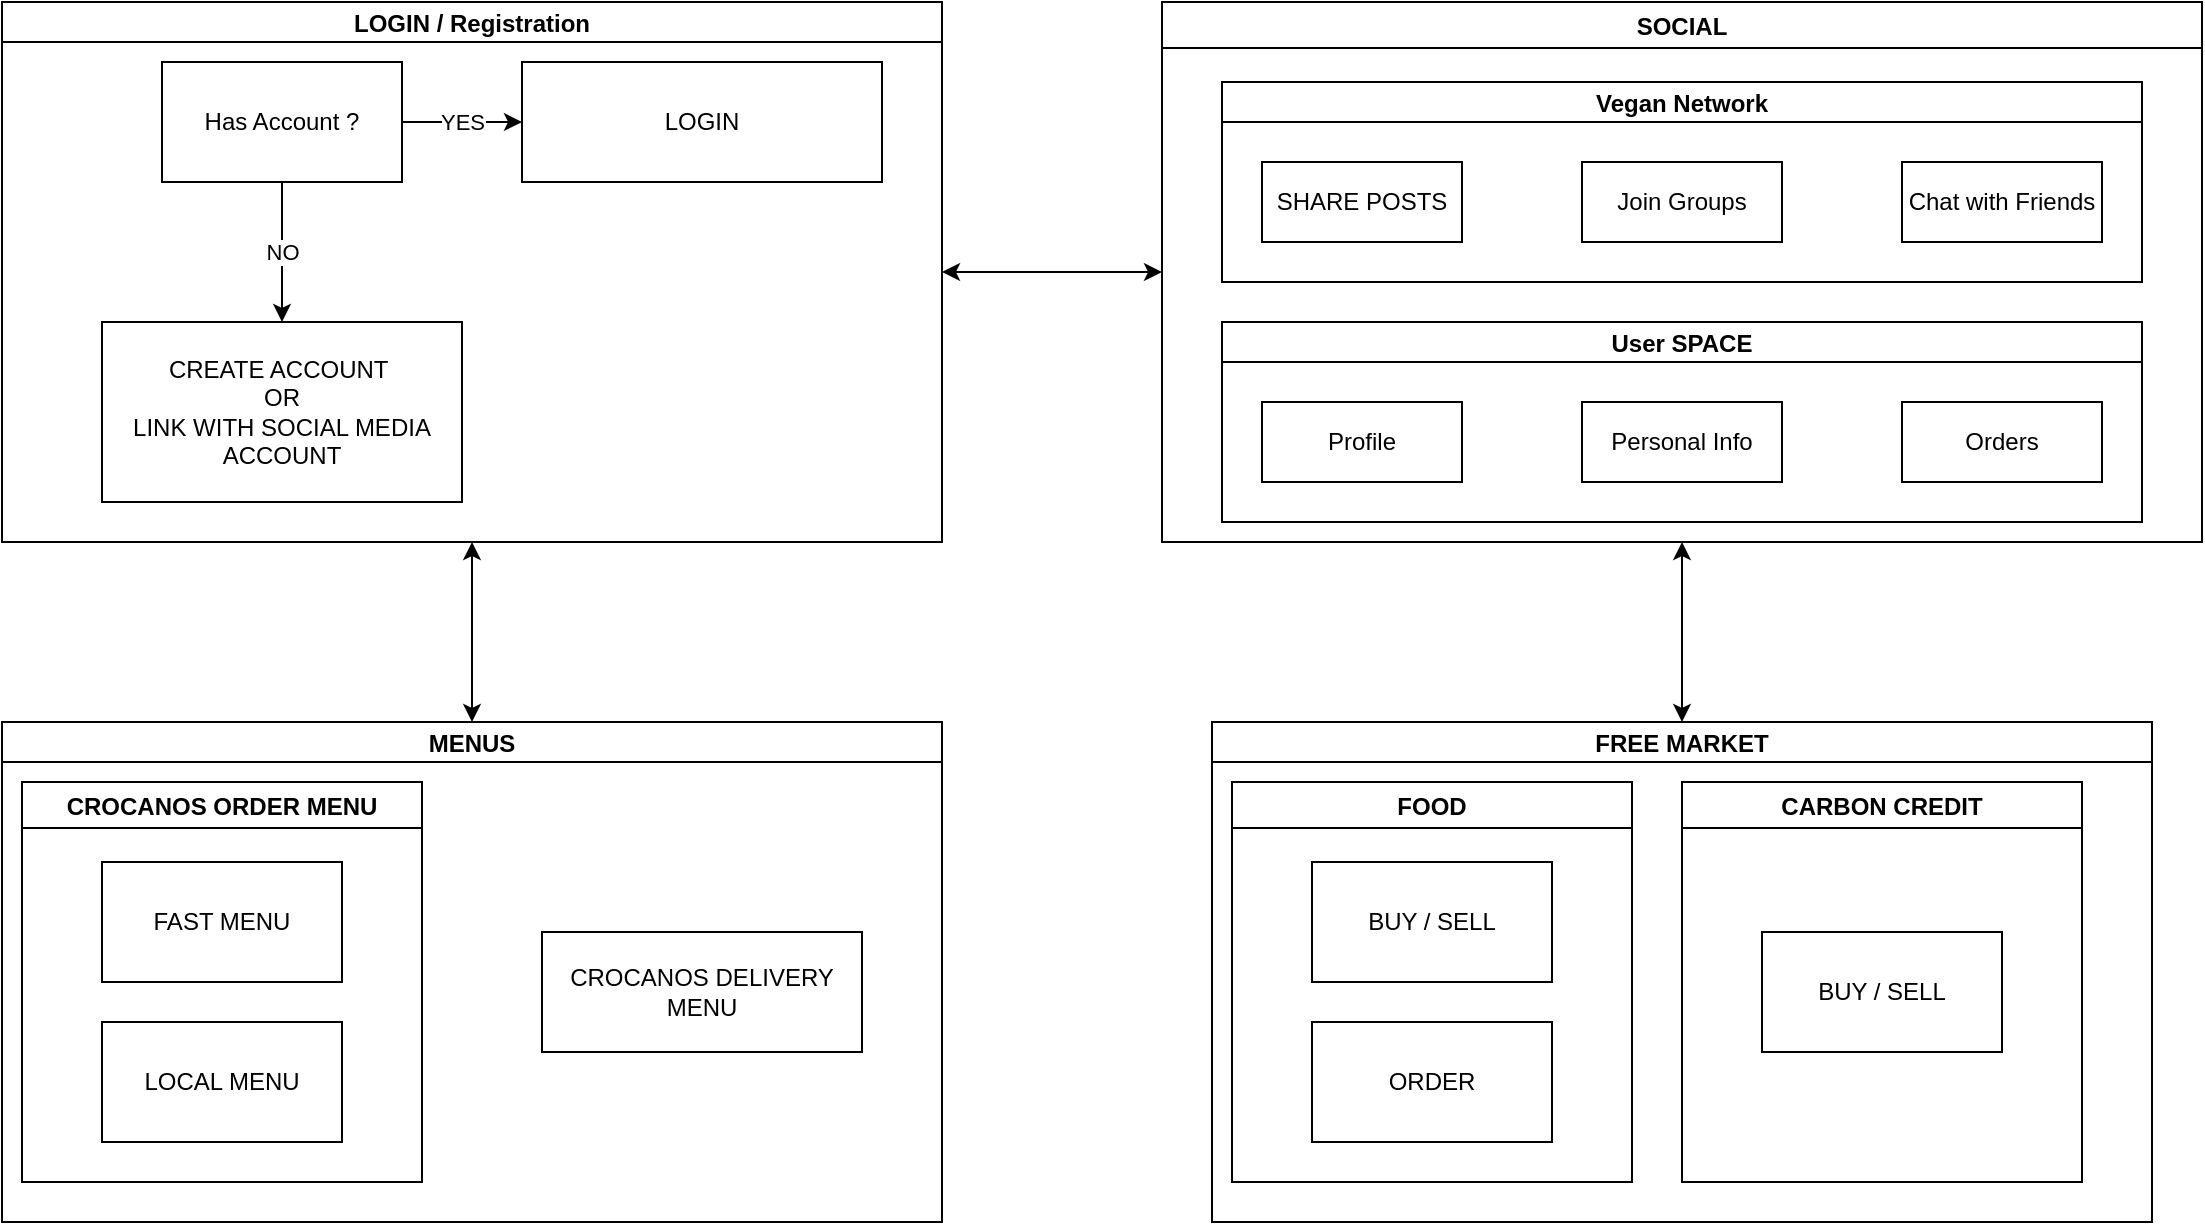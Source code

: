 <mxfile>
    <diagram id="8XA3GpsOWFWgcCZsbt7i" name="Page-1">
        <mxGraphModel dx="1769" dy="1101" grid="1" gridSize="10" guides="1" tooltips="1" connect="1" arrows="1" fold="1" page="1" pageScale="1" pageWidth="850" pageHeight="1100" math="0" shadow="0">
            <root>
                <mxCell id="0"/>
                <mxCell id="1" parent="0"/>
                <mxCell id="2" value="LOGIN / Registration" style="swimlane;startSize=20;horizontal=1;containerType=tree;newEdgeStyle={&quot;edgeStyle&quot;:&quot;elbowEdgeStyle&quot;,&quot;startArrow&quot;:&quot;none&quot;,&quot;endArrow&quot;:&quot;none&quot;};" vertex="1" parent="1">
                    <mxGeometry x="320" y="290" width="470" height="270" as="geometry"/>
                </mxCell>
                <mxCell id="19" value="" style="endArrow=classic;html=1;exitX=1;exitY=0.5;exitDx=0;exitDy=0;entryX=0;entryY=0.5;entryDx=0;entryDy=0;" edge="1" parent="2" source="22" target="26">
                    <mxGeometry relative="1" as="geometry">
                        <mxPoint x="70" y="110" as="sourcePoint"/>
                        <mxPoint x="340" y="130" as="targetPoint"/>
                    </mxGeometry>
                </mxCell>
                <mxCell id="20" value="YES" style="edgeLabel;resizable=0;html=1;align=center;verticalAlign=middle;" connectable="0" vertex="1" parent="19">
                    <mxGeometry relative="1" as="geometry"/>
                </mxCell>
                <mxCell id="22" value="Has Account ?" style="rounded=0;whiteSpace=wrap;html=1;" vertex="1" parent="2">
                    <mxGeometry x="80" y="30" width="120" height="60" as="geometry"/>
                </mxCell>
                <mxCell id="25" value="CREATE ACCOUNT&amp;nbsp;&lt;br&gt;OR &lt;br&gt;LINK WITH SOCIAL MEDIA ACCOUNT" style="rounded=0;whiteSpace=wrap;html=1;" vertex="1" parent="2">
                    <mxGeometry x="50" y="160" width="180" height="90" as="geometry"/>
                </mxCell>
                <mxCell id="23" value="" style="endArrow=classic;html=1;exitX=0.5;exitY=1;exitDx=0;exitDy=0;" edge="1" parent="2" source="22" target="25">
                    <mxGeometry relative="1" as="geometry">
                        <mxPoint x="150" y="100" as="sourcePoint"/>
                        <mxPoint x="100" y="140" as="targetPoint"/>
                    </mxGeometry>
                </mxCell>
                <mxCell id="24" value="NO" style="edgeLabel;resizable=0;html=1;align=center;verticalAlign=middle;" connectable="0" vertex="1" parent="23">
                    <mxGeometry relative="1" as="geometry"/>
                </mxCell>
                <mxCell id="26" value="LOGIN" style="rounded=0;whiteSpace=wrap;html=1;" vertex="1" parent="2">
                    <mxGeometry x="260" y="30" width="180" height="60" as="geometry"/>
                </mxCell>
                <mxCell id="36" value="MENUS" style="swimlane;startSize=20;horizontal=1;containerType=tree;newEdgeStyle={&quot;edgeStyle&quot;:&quot;elbowEdgeStyle&quot;,&quot;startArrow&quot;:&quot;none&quot;,&quot;endArrow&quot;:&quot;none&quot;};" vertex="1" parent="1">
                    <mxGeometry x="320" y="650" width="470" height="250" as="geometry"/>
                </mxCell>
                <mxCell id="43" value="CROCANOS DELIVERY MENU" style="rounded=0;whiteSpace=wrap;html=1;" vertex="1" parent="36">
                    <mxGeometry x="270" y="105" width="160" height="60" as="geometry"/>
                </mxCell>
                <mxCell id="47" value="CROCANOS ORDER MENU" style="swimlane;" vertex="1" parent="36">
                    <mxGeometry x="10" y="30" width="200" height="200" as="geometry"/>
                </mxCell>
                <mxCell id="39" value="FAST MENU" style="rounded=0;whiteSpace=wrap;html=1;" vertex="1" parent="47">
                    <mxGeometry x="40" y="40" width="120" height="60" as="geometry"/>
                </mxCell>
                <mxCell id="48" value="LOCAL MENU" style="rounded=0;whiteSpace=wrap;html=1;" vertex="1" parent="47">
                    <mxGeometry x="40" y="120" width="120" height="60" as="geometry"/>
                </mxCell>
                <mxCell id="49" value="SOCIAL" style="swimlane;" vertex="1" parent="1">
                    <mxGeometry x="900" y="290" width="520" height="270" as="geometry"/>
                </mxCell>
                <mxCell id="8" value="Vegan Network" style="swimlane;startSize=20;horizontal=1;childLayout=flowLayout;flowOrientation=north;resizable=0;interRankCellSpacing=50;containerType=tree;" vertex="1" parent="49">
                    <mxGeometry x="30" y="40" width="460" height="100" as="geometry"/>
                </mxCell>
                <mxCell id="9" value="SHARE POSTS" style="whiteSpace=wrap;html=1;" vertex="1" parent="8">
                    <mxGeometry x="20" y="40" width="100" height="40" as="geometry"/>
                </mxCell>
                <mxCell id="51" value="Join Groups" style="whiteSpace=wrap;html=1;" vertex="1" parent="8">
                    <mxGeometry x="180" y="40" width="100" height="40" as="geometry"/>
                </mxCell>
                <mxCell id="53" value="Chat with Friends" style="whiteSpace=wrap;html=1;" vertex="1" parent="8">
                    <mxGeometry x="340" y="40" width="100" height="40" as="geometry"/>
                </mxCell>
                <mxCell id="27" value="User SPACE" style="swimlane;startSize=20;horizontal=1;childLayout=flowLayout;flowOrientation=north;resizable=0;interRankCellSpacing=50;containerType=tree;" vertex="1" parent="49">
                    <mxGeometry x="30" y="160" width="460" height="100" as="geometry"/>
                </mxCell>
                <mxCell id="28" value="Profile" style="whiteSpace=wrap;html=1;" vertex="1" parent="27">
                    <mxGeometry x="20" y="40" width="100" height="40" as="geometry"/>
                </mxCell>
                <mxCell id="54" value="Personal Info" style="whiteSpace=wrap;html=1;" vertex="1" parent="27">
                    <mxGeometry x="180" y="40" width="100" height="40" as="geometry"/>
                </mxCell>
                <mxCell id="55" value="Orders" style="whiteSpace=wrap;html=1;" vertex="1" parent="27">
                    <mxGeometry x="340" y="40" width="100" height="40" as="geometry"/>
                </mxCell>
                <mxCell id="56" value="FREE MARKET" style="swimlane;startSize=20;horizontal=1;containerType=tree;newEdgeStyle={&quot;edgeStyle&quot;:&quot;elbowEdgeStyle&quot;,&quot;startArrow&quot;:&quot;none&quot;,&quot;endArrow&quot;:&quot;none&quot;};" vertex="1" parent="1">
                    <mxGeometry x="925" y="650" width="470" height="250" as="geometry"/>
                </mxCell>
                <mxCell id="58" value="FOOD" style="swimlane;" vertex="1" parent="56">
                    <mxGeometry x="10" y="30" width="200" height="200" as="geometry"/>
                </mxCell>
                <mxCell id="60" value="BUY / SELL" style="rounded=0;whiteSpace=wrap;html=1;" vertex="1" parent="58">
                    <mxGeometry x="40" y="40" width="120" height="60" as="geometry"/>
                </mxCell>
                <mxCell id="68" value="ORDER" style="rounded=0;whiteSpace=wrap;html=1;" vertex="1" parent="58">
                    <mxGeometry x="40" y="120" width="120" height="60" as="geometry"/>
                </mxCell>
                <mxCell id="66" value="CARBON CREDIT" style="swimlane;" vertex="1" parent="56">
                    <mxGeometry x="235" y="30" width="200" height="200" as="geometry"/>
                </mxCell>
                <mxCell id="67" value="BUY / SELL" style="rounded=0;whiteSpace=wrap;html=1;" vertex="1" parent="66">
                    <mxGeometry x="40" y="75" width="120" height="60" as="geometry"/>
                </mxCell>
                <mxCell id="72" value="" style="endArrow=classic;startArrow=classic;html=1;entryX=0;entryY=0.5;entryDx=0;entryDy=0;exitX=1;exitY=0.5;exitDx=0;exitDy=0;" edge="1" parent="1" source="2" target="49">
                    <mxGeometry width="50" height="50" relative="1" as="geometry">
                        <mxPoint x="830" y="460" as="sourcePoint"/>
                        <mxPoint x="880" y="410" as="targetPoint"/>
                    </mxGeometry>
                </mxCell>
                <mxCell id="73" value="" style="endArrow=classic;startArrow=classic;html=1;entryX=0.5;entryY=0;entryDx=0;entryDy=0;exitX=0.5;exitY=1;exitDx=0;exitDy=0;" edge="1" parent="1" source="2" target="36">
                    <mxGeometry width="50" height="50" relative="1" as="geometry">
                        <mxPoint x="800" y="435" as="sourcePoint"/>
                        <mxPoint x="910" y="435" as="targetPoint"/>
                    </mxGeometry>
                </mxCell>
                <mxCell id="74" value="" style="endArrow=classic;startArrow=classic;html=1;entryX=0.5;entryY=0;entryDx=0;entryDy=0;exitX=0.5;exitY=1;exitDx=0;exitDy=0;" edge="1" parent="1" source="49" target="56">
                    <mxGeometry width="50" height="50" relative="1" as="geometry">
                        <mxPoint x="565" y="570" as="sourcePoint"/>
                        <mxPoint x="565" y="660" as="targetPoint"/>
                    </mxGeometry>
                </mxCell>
            </root>
        </mxGraphModel>
    </diagram>
</mxfile>
